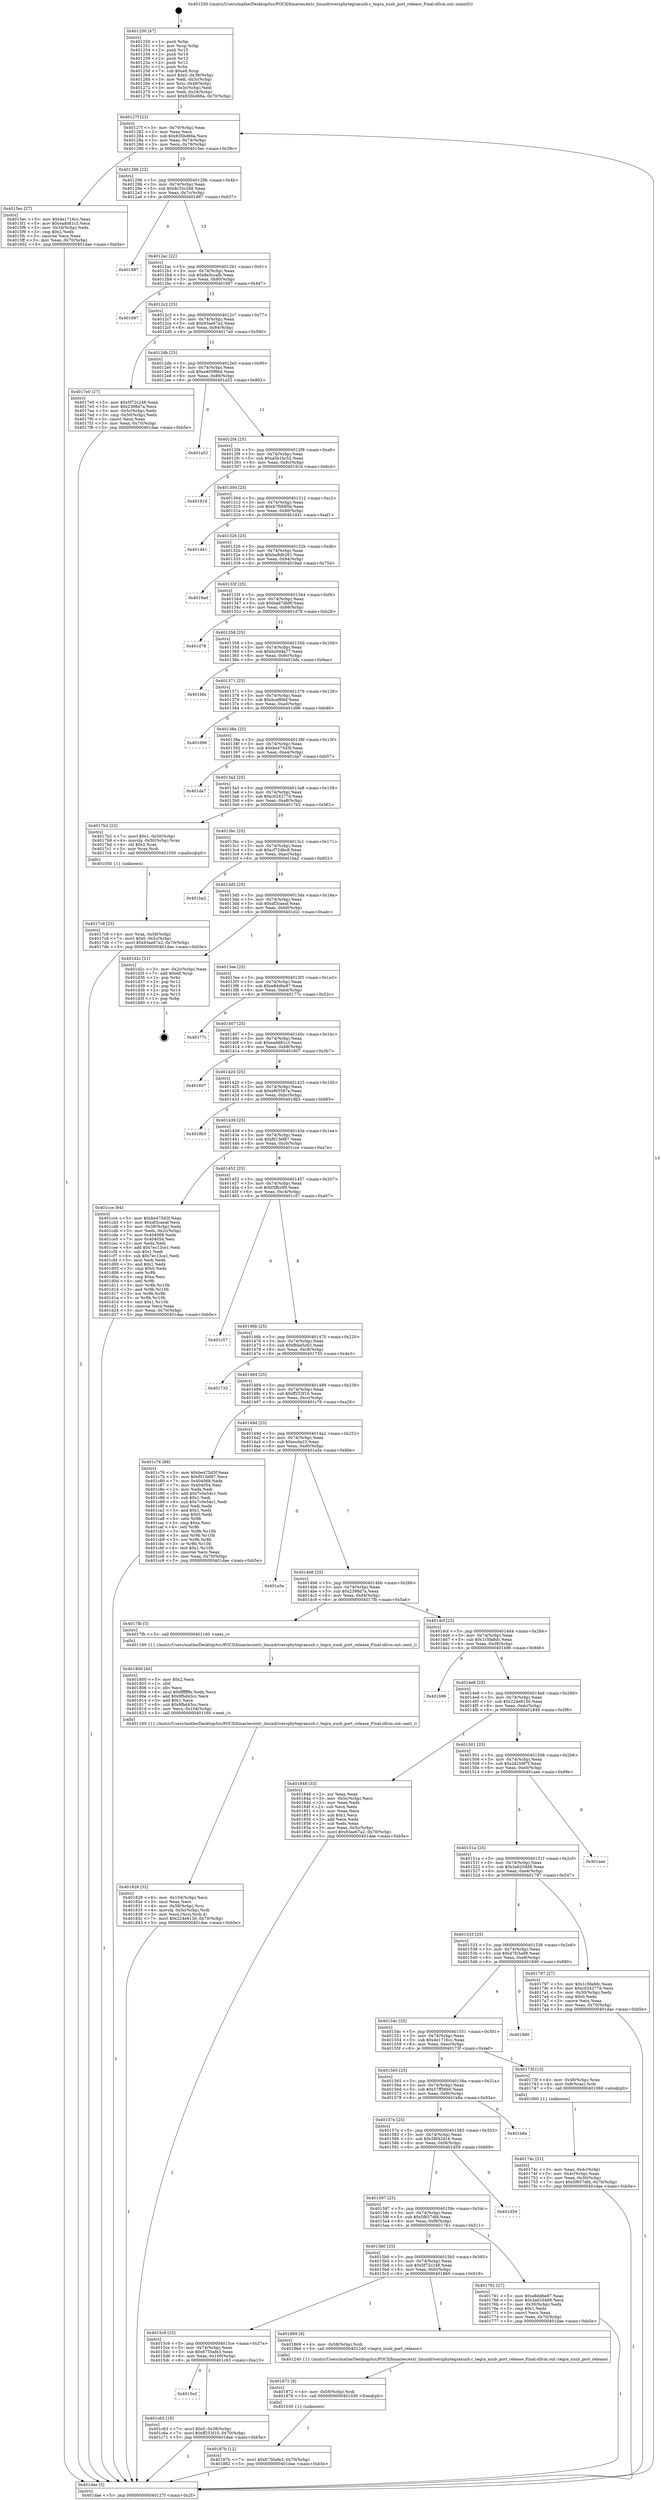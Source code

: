 digraph "0x401250" {
  label = "0x401250 (/mnt/c/Users/mathe/Desktop/tcc/POCII/binaries/extr_linuxdriversphytegraxusb.c_tegra_xusb_port_release_Final-ollvm.out::main(0))"
  labelloc = "t"
  node[shape=record]

  Entry [label="",width=0.3,height=0.3,shape=circle,fillcolor=black,style=filled]
  "0x40127f" [label="{
     0x40127f [23]\l
     | [instrs]\l
     &nbsp;&nbsp;0x40127f \<+3\>: mov -0x70(%rbp),%eax\l
     &nbsp;&nbsp;0x401282 \<+2\>: mov %eax,%ecx\l
     &nbsp;&nbsp;0x401284 \<+6\>: sub $0x835bd66a,%ecx\l
     &nbsp;&nbsp;0x40128a \<+3\>: mov %eax,-0x74(%rbp)\l
     &nbsp;&nbsp;0x40128d \<+3\>: mov %ecx,-0x78(%rbp)\l
     &nbsp;&nbsp;0x401290 \<+6\>: je 00000000004015ec \<main+0x39c\>\l
  }"]
  "0x4015ec" [label="{
     0x4015ec [27]\l
     | [instrs]\l
     &nbsp;&nbsp;0x4015ec \<+5\>: mov $0x4e1716cc,%eax\l
     &nbsp;&nbsp;0x4015f1 \<+5\>: mov $0xeadd81c3,%ecx\l
     &nbsp;&nbsp;0x4015f6 \<+3\>: mov -0x34(%rbp),%edx\l
     &nbsp;&nbsp;0x4015f9 \<+3\>: cmp $0x2,%edx\l
     &nbsp;&nbsp;0x4015fc \<+3\>: cmovne %ecx,%eax\l
     &nbsp;&nbsp;0x4015ff \<+3\>: mov %eax,-0x70(%rbp)\l
     &nbsp;&nbsp;0x401602 \<+5\>: jmp 0000000000401dae \<main+0xb5e\>\l
  }"]
  "0x401296" [label="{
     0x401296 [22]\l
     | [instrs]\l
     &nbsp;&nbsp;0x401296 \<+5\>: jmp 000000000040129b \<main+0x4b\>\l
     &nbsp;&nbsp;0x40129b \<+3\>: mov -0x74(%rbp),%eax\l
     &nbsp;&nbsp;0x40129e \<+5\>: sub $0x8c35c2b8,%eax\l
     &nbsp;&nbsp;0x4012a3 \<+3\>: mov %eax,-0x7c(%rbp)\l
     &nbsp;&nbsp;0x4012a6 \<+6\>: je 0000000000401887 \<main+0x637\>\l
  }"]
  "0x401dae" [label="{
     0x401dae [5]\l
     | [instrs]\l
     &nbsp;&nbsp;0x401dae \<+5\>: jmp 000000000040127f \<main+0x2f\>\l
  }"]
  "0x401250" [label="{
     0x401250 [47]\l
     | [instrs]\l
     &nbsp;&nbsp;0x401250 \<+1\>: push %rbp\l
     &nbsp;&nbsp;0x401251 \<+3\>: mov %rsp,%rbp\l
     &nbsp;&nbsp;0x401254 \<+2\>: push %r15\l
     &nbsp;&nbsp;0x401256 \<+2\>: push %r14\l
     &nbsp;&nbsp;0x401258 \<+2\>: push %r13\l
     &nbsp;&nbsp;0x40125a \<+2\>: push %r12\l
     &nbsp;&nbsp;0x40125c \<+1\>: push %rbx\l
     &nbsp;&nbsp;0x40125d \<+7\>: sub $0xe8,%rsp\l
     &nbsp;&nbsp;0x401264 \<+7\>: movl $0x0,-0x38(%rbp)\l
     &nbsp;&nbsp;0x40126b \<+3\>: mov %edi,-0x3c(%rbp)\l
     &nbsp;&nbsp;0x40126e \<+4\>: mov %rsi,-0x48(%rbp)\l
     &nbsp;&nbsp;0x401272 \<+3\>: mov -0x3c(%rbp),%edi\l
     &nbsp;&nbsp;0x401275 \<+3\>: mov %edi,-0x34(%rbp)\l
     &nbsp;&nbsp;0x401278 \<+7\>: movl $0x835bd66a,-0x70(%rbp)\l
  }"]
  Exit [label="",width=0.3,height=0.3,shape=circle,fillcolor=black,style=filled,peripheries=2]
  "0x401887" [label="{
     0x401887\l
  }", style=dashed]
  "0x4012ac" [label="{
     0x4012ac [22]\l
     | [instrs]\l
     &nbsp;&nbsp;0x4012ac \<+5\>: jmp 00000000004012b1 \<main+0x61\>\l
     &nbsp;&nbsp;0x4012b1 \<+3\>: mov -0x74(%rbp),%eax\l
     &nbsp;&nbsp;0x4012b4 \<+5\>: sub $0x8e3ccafb,%eax\l
     &nbsp;&nbsp;0x4012b9 \<+3\>: mov %eax,-0x80(%rbp)\l
     &nbsp;&nbsp;0x4012bc \<+6\>: je 0000000000401697 \<main+0x447\>\l
  }"]
  "0x4015e2" [label="{
     0x4015e2\l
  }", style=dashed]
  "0x401697" [label="{
     0x401697\l
  }", style=dashed]
  "0x4012c2" [label="{
     0x4012c2 [25]\l
     | [instrs]\l
     &nbsp;&nbsp;0x4012c2 \<+5\>: jmp 00000000004012c7 \<main+0x77\>\l
     &nbsp;&nbsp;0x4012c7 \<+3\>: mov -0x74(%rbp),%eax\l
     &nbsp;&nbsp;0x4012ca \<+5\>: sub $0x93ae67a2,%eax\l
     &nbsp;&nbsp;0x4012cf \<+6\>: mov %eax,-0x84(%rbp)\l
     &nbsp;&nbsp;0x4012d5 \<+6\>: je 00000000004017e0 \<main+0x590\>\l
  }"]
  "0x401c63" [label="{
     0x401c63 [19]\l
     | [instrs]\l
     &nbsp;&nbsp;0x401c63 \<+7\>: movl $0x0,-0x38(%rbp)\l
     &nbsp;&nbsp;0x401c6a \<+7\>: movl $0xff253f10,-0x70(%rbp)\l
     &nbsp;&nbsp;0x401c71 \<+5\>: jmp 0000000000401dae \<main+0xb5e\>\l
  }"]
  "0x4017e0" [label="{
     0x4017e0 [27]\l
     | [instrs]\l
     &nbsp;&nbsp;0x4017e0 \<+5\>: mov $0x5f72c248,%eax\l
     &nbsp;&nbsp;0x4017e5 \<+5\>: mov $0x2398d7a,%ecx\l
     &nbsp;&nbsp;0x4017ea \<+3\>: mov -0x5c(%rbp),%edx\l
     &nbsp;&nbsp;0x4017ed \<+3\>: cmp -0x50(%rbp),%edx\l
     &nbsp;&nbsp;0x4017f0 \<+3\>: cmovl %ecx,%eax\l
     &nbsp;&nbsp;0x4017f3 \<+3\>: mov %eax,-0x70(%rbp)\l
     &nbsp;&nbsp;0x4017f6 \<+5\>: jmp 0000000000401dae \<main+0xb5e\>\l
  }"]
  "0x4012db" [label="{
     0x4012db [25]\l
     | [instrs]\l
     &nbsp;&nbsp;0x4012db \<+5\>: jmp 00000000004012e0 \<main+0x90\>\l
     &nbsp;&nbsp;0x4012e0 \<+3\>: mov -0x74(%rbp),%eax\l
     &nbsp;&nbsp;0x4012e3 \<+5\>: sub $0xa405f8bd,%eax\l
     &nbsp;&nbsp;0x4012e8 \<+6\>: mov %eax,-0x88(%rbp)\l
     &nbsp;&nbsp;0x4012ee \<+6\>: je 0000000000401a52 \<main+0x802\>\l
  }"]
  "0x40187b" [label="{
     0x40187b [12]\l
     | [instrs]\l
     &nbsp;&nbsp;0x40187b \<+7\>: movl $0x6750afe3,-0x70(%rbp)\l
     &nbsp;&nbsp;0x401882 \<+5\>: jmp 0000000000401dae \<main+0xb5e\>\l
  }"]
  "0x401a52" [label="{
     0x401a52\l
  }", style=dashed]
  "0x4012f4" [label="{
     0x4012f4 [25]\l
     | [instrs]\l
     &nbsp;&nbsp;0x4012f4 \<+5\>: jmp 00000000004012f9 \<main+0xa9\>\l
     &nbsp;&nbsp;0x4012f9 \<+3\>: mov -0x74(%rbp),%eax\l
     &nbsp;&nbsp;0x4012fc \<+5\>: sub $0xa5b1bc52,%eax\l
     &nbsp;&nbsp;0x401301 \<+6\>: mov %eax,-0x8c(%rbp)\l
     &nbsp;&nbsp;0x401307 \<+6\>: je 000000000040191d \<main+0x6cd\>\l
  }"]
  "0x401872" [label="{
     0x401872 [9]\l
     | [instrs]\l
     &nbsp;&nbsp;0x401872 \<+4\>: mov -0x58(%rbp),%rdi\l
     &nbsp;&nbsp;0x401876 \<+5\>: call 0000000000401030 \<free@plt\>\l
     | [calls]\l
     &nbsp;&nbsp;0x401030 \{1\} (unknown)\l
  }"]
  "0x40191d" [label="{
     0x40191d\l
  }", style=dashed]
  "0x40130d" [label="{
     0x40130d [25]\l
     | [instrs]\l
     &nbsp;&nbsp;0x40130d \<+5\>: jmp 0000000000401312 \<main+0xc2\>\l
     &nbsp;&nbsp;0x401312 \<+3\>: mov -0x74(%rbp),%eax\l
     &nbsp;&nbsp;0x401315 \<+5\>: sub $0xb7f0b95b,%eax\l
     &nbsp;&nbsp;0x40131a \<+6\>: mov %eax,-0x90(%rbp)\l
     &nbsp;&nbsp;0x401320 \<+6\>: je 0000000000401d41 \<main+0xaf1\>\l
  }"]
  "0x4015c9" [label="{
     0x4015c9 [25]\l
     | [instrs]\l
     &nbsp;&nbsp;0x4015c9 \<+5\>: jmp 00000000004015ce \<main+0x37e\>\l
     &nbsp;&nbsp;0x4015ce \<+3\>: mov -0x74(%rbp),%eax\l
     &nbsp;&nbsp;0x4015d1 \<+5\>: sub $0x6750afe3,%eax\l
     &nbsp;&nbsp;0x4015d6 \<+6\>: mov %eax,-0x100(%rbp)\l
     &nbsp;&nbsp;0x4015dc \<+6\>: je 0000000000401c63 \<main+0xa13\>\l
  }"]
  "0x401d41" [label="{
     0x401d41\l
  }", style=dashed]
  "0x401326" [label="{
     0x401326 [25]\l
     | [instrs]\l
     &nbsp;&nbsp;0x401326 \<+5\>: jmp 000000000040132b \<main+0xdb\>\l
     &nbsp;&nbsp;0x40132b \<+3\>: mov -0x74(%rbp),%eax\l
     &nbsp;&nbsp;0x40132e \<+5\>: sub $0xba9db261,%eax\l
     &nbsp;&nbsp;0x401333 \<+6\>: mov %eax,-0x94(%rbp)\l
     &nbsp;&nbsp;0x401339 \<+6\>: je 00000000004019ad \<main+0x75d\>\l
  }"]
  "0x401869" [label="{
     0x401869 [9]\l
     | [instrs]\l
     &nbsp;&nbsp;0x401869 \<+4\>: mov -0x58(%rbp),%rdi\l
     &nbsp;&nbsp;0x40186d \<+5\>: call 0000000000401240 \<tegra_xusb_port_release\>\l
     | [calls]\l
     &nbsp;&nbsp;0x401240 \{1\} (/mnt/c/Users/mathe/Desktop/tcc/POCII/binaries/extr_linuxdriversphytegraxusb.c_tegra_xusb_port_release_Final-ollvm.out::tegra_xusb_port_release)\l
  }"]
  "0x4019ad" [label="{
     0x4019ad\l
  }", style=dashed]
  "0x40133f" [label="{
     0x40133f [25]\l
     | [instrs]\l
     &nbsp;&nbsp;0x40133f \<+5\>: jmp 0000000000401344 \<main+0xf4\>\l
     &nbsp;&nbsp;0x401344 \<+3\>: mov -0x74(%rbp),%eax\l
     &nbsp;&nbsp;0x401347 \<+5\>: sub $0xbad7db9f,%eax\l
     &nbsp;&nbsp;0x40134c \<+6\>: mov %eax,-0x98(%rbp)\l
     &nbsp;&nbsp;0x401352 \<+6\>: je 0000000000401d78 \<main+0xb28\>\l
  }"]
  "0x401828" [label="{
     0x401828 [32]\l
     | [instrs]\l
     &nbsp;&nbsp;0x401828 \<+6\>: mov -0x104(%rbp),%ecx\l
     &nbsp;&nbsp;0x40182e \<+3\>: imul %eax,%ecx\l
     &nbsp;&nbsp;0x401831 \<+4\>: mov -0x58(%rbp),%rsi\l
     &nbsp;&nbsp;0x401835 \<+4\>: movslq -0x5c(%rbp),%rdi\l
     &nbsp;&nbsp;0x401839 \<+3\>: mov %ecx,(%rsi,%rdi,4)\l
     &nbsp;&nbsp;0x40183c \<+7\>: movl $0x224e8130,-0x70(%rbp)\l
     &nbsp;&nbsp;0x401843 \<+5\>: jmp 0000000000401dae \<main+0xb5e\>\l
  }"]
  "0x401d78" [label="{
     0x401d78\l
  }", style=dashed]
  "0x401358" [label="{
     0x401358 [25]\l
     | [instrs]\l
     &nbsp;&nbsp;0x401358 \<+5\>: jmp 000000000040135d \<main+0x10d\>\l
     &nbsp;&nbsp;0x40135d \<+3\>: mov -0x74(%rbp),%eax\l
     &nbsp;&nbsp;0x401360 \<+5\>: sub $0xbc0d4a77,%eax\l
     &nbsp;&nbsp;0x401365 \<+6\>: mov %eax,-0x9c(%rbp)\l
     &nbsp;&nbsp;0x40136b \<+6\>: je 0000000000401bfa \<main+0x9aa\>\l
  }"]
  "0x401800" [label="{
     0x401800 [40]\l
     | [instrs]\l
     &nbsp;&nbsp;0x401800 \<+5\>: mov $0x2,%ecx\l
     &nbsp;&nbsp;0x401805 \<+1\>: cltd\l
     &nbsp;&nbsp;0x401806 \<+2\>: idiv %ecx\l
     &nbsp;&nbsp;0x401808 \<+6\>: imul $0xfffffffe,%edx,%ecx\l
     &nbsp;&nbsp;0x40180e \<+6\>: add $0x9fbd43cc,%ecx\l
     &nbsp;&nbsp;0x401814 \<+3\>: add $0x1,%ecx\l
     &nbsp;&nbsp;0x401817 \<+6\>: sub $0x9fbd43cc,%ecx\l
     &nbsp;&nbsp;0x40181d \<+6\>: mov %ecx,-0x104(%rbp)\l
     &nbsp;&nbsp;0x401823 \<+5\>: call 0000000000401160 \<next_i\>\l
     | [calls]\l
     &nbsp;&nbsp;0x401160 \{1\} (/mnt/c/Users/mathe/Desktop/tcc/POCII/binaries/extr_linuxdriversphytegraxusb.c_tegra_xusb_port_release_Final-ollvm.out::next_i)\l
  }"]
  "0x401bfa" [label="{
     0x401bfa\l
  }", style=dashed]
  "0x401371" [label="{
     0x401371 [25]\l
     | [instrs]\l
     &nbsp;&nbsp;0x401371 \<+5\>: jmp 0000000000401376 \<main+0x126\>\l
     &nbsp;&nbsp;0x401376 \<+3\>: mov -0x74(%rbp),%eax\l
     &nbsp;&nbsp;0x401379 \<+5\>: sub $0xbcef6fef,%eax\l
     &nbsp;&nbsp;0x40137e \<+6\>: mov %eax,-0xa0(%rbp)\l
     &nbsp;&nbsp;0x401384 \<+6\>: je 0000000000401d96 \<main+0xb46\>\l
  }"]
  "0x4017c9" [label="{
     0x4017c9 [23]\l
     | [instrs]\l
     &nbsp;&nbsp;0x4017c9 \<+4\>: mov %rax,-0x58(%rbp)\l
     &nbsp;&nbsp;0x4017cd \<+7\>: movl $0x0,-0x5c(%rbp)\l
     &nbsp;&nbsp;0x4017d4 \<+7\>: movl $0x93ae67a2,-0x70(%rbp)\l
     &nbsp;&nbsp;0x4017db \<+5\>: jmp 0000000000401dae \<main+0xb5e\>\l
  }"]
  "0x401d96" [label="{
     0x401d96\l
  }", style=dashed]
  "0x40138a" [label="{
     0x40138a [25]\l
     | [instrs]\l
     &nbsp;&nbsp;0x40138a \<+5\>: jmp 000000000040138f \<main+0x13f\>\l
     &nbsp;&nbsp;0x40138f \<+3\>: mov -0x74(%rbp),%eax\l
     &nbsp;&nbsp;0x401392 \<+5\>: sub $0xbe475d3f,%eax\l
     &nbsp;&nbsp;0x401397 \<+6\>: mov %eax,-0xa4(%rbp)\l
     &nbsp;&nbsp;0x40139d \<+6\>: je 0000000000401da7 \<main+0xb57\>\l
  }"]
  "0x4015b0" [label="{
     0x4015b0 [25]\l
     | [instrs]\l
     &nbsp;&nbsp;0x4015b0 \<+5\>: jmp 00000000004015b5 \<main+0x365\>\l
     &nbsp;&nbsp;0x4015b5 \<+3\>: mov -0x74(%rbp),%eax\l
     &nbsp;&nbsp;0x4015b8 \<+5\>: sub $0x5f72c248,%eax\l
     &nbsp;&nbsp;0x4015bd \<+6\>: mov %eax,-0xfc(%rbp)\l
     &nbsp;&nbsp;0x4015c3 \<+6\>: je 0000000000401869 \<main+0x619\>\l
  }"]
  "0x401da7" [label="{
     0x401da7\l
  }", style=dashed]
  "0x4013a3" [label="{
     0x4013a3 [25]\l
     | [instrs]\l
     &nbsp;&nbsp;0x4013a3 \<+5\>: jmp 00000000004013a8 \<main+0x158\>\l
     &nbsp;&nbsp;0x4013a8 \<+3\>: mov -0x74(%rbp),%eax\l
     &nbsp;&nbsp;0x4013ab \<+5\>: sub $0xc024277d,%eax\l
     &nbsp;&nbsp;0x4013b0 \<+6\>: mov %eax,-0xa8(%rbp)\l
     &nbsp;&nbsp;0x4013b6 \<+6\>: je 00000000004017b2 \<main+0x562\>\l
  }"]
  "0x401761" [label="{
     0x401761 [27]\l
     | [instrs]\l
     &nbsp;&nbsp;0x401761 \<+5\>: mov $0xe8dd6e87,%eax\l
     &nbsp;&nbsp;0x401766 \<+5\>: mov $0x3a620489,%ecx\l
     &nbsp;&nbsp;0x40176b \<+3\>: mov -0x30(%rbp),%edx\l
     &nbsp;&nbsp;0x40176e \<+3\>: cmp $0x1,%edx\l
     &nbsp;&nbsp;0x401771 \<+3\>: cmovl %ecx,%eax\l
     &nbsp;&nbsp;0x401774 \<+3\>: mov %eax,-0x70(%rbp)\l
     &nbsp;&nbsp;0x401777 \<+5\>: jmp 0000000000401dae \<main+0xb5e\>\l
  }"]
  "0x4017b2" [label="{
     0x4017b2 [23]\l
     | [instrs]\l
     &nbsp;&nbsp;0x4017b2 \<+7\>: movl $0x1,-0x50(%rbp)\l
     &nbsp;&nbsp;0x4017b9 \<+4\>: movslq -0x50(%rbp),%rax\l
     &nbsp;&nbsp;0x4017bd \<+4\>: shl $0x2,%rax\l
     &nbsp;&nbsp;0x4017c1 \<+3\>: mov %rax,%rdi\l
     &nbsp;&nbsp;0x4017c4 \<+5\>: call 0000000000401050 \<malloc@plt\>\l
     | [calls]\l
     &nbsp;&nbsp;0x401050 \{1\} (unknown)\l
  }"]
  "0x4013bc" [label="{
     0x4013bc [25]\l
     | [instrs]\l
     &nbsp;&nbsp;0x4013bc \<+5\>: jmp 00000000004013c1 \<main+0x171\>\l
     &nbsp;&nbsp;0x4013c1 \<+3\>: mov -0x74(%rbp),%eax\l
     &nbsp;&nbsp;0x4013c4 \<+5\>: sub $0xcf72dbc8,%eax\l
     &nbsp;&nbsp;0x4013c9 \<+6\>: mov %eax,-0xac(%rbp)\l
     &nbsp;&nbsp;0x4013cf \<+6\>: je 0000000000401ba2 \<main+0x952\>\l
  }"]
  "0x401597" [label="{
     0x401597 [25]\l
     | [instrs]\l
     &nbsp;&nbsp;0x401597 \<+5\>: jmp 000000000040159c \<main+0x34c\>\l
     &nbsp;&nbsp;0x40159c \<+3\>: mov -0x74(%rbp),%eax\l
     &nbsp;&nbsp;0x40159f \<+5\>: sub $0x5f657dfd,%eax\l
     &nbsp;&nbsp;0x4015a4 \<+6\>: mov %eax,-0xf8(%rbp)\l
     &nbsp;&nbsp;0x4015aa \<+6\>: je 0000000000401761 \<main+0x511\>\l
  }"]
  "0x401ba2" [label="{
     0x401ba2\l
  }", style=dashed]
  "0x4013d5" [label="{
     0x4013d5 [25]\l
     | [instrs]\l
     &nbsp;&nbsp;0x4013d5 \<+5\>: jmp 00000000004013da \<main+0x18a\>\l
     &nbsp;&nbsp;0x4013da \<+3\>: mov -0x74(%rbp),%eax\l
     &nbsp;&nbsp;0x4013dd \<+5\>: sub $0xdf3caeaf,%eax\l
     &nbsp;&nbsp;0x4013e2 \<+6\>: mov %eax,-0xb0(%rbp)\l
     &nbsp;&nbsp;0x4013e8 \<+6\>: je 0000000000401d2c \<main+0xadc\>\l
  }"]
  "0x401d59" [label="{
     0x401d59\l
  }", style=dashed]
  "0x401d2c" [label="{
     0x401d2c [21]\l
     | [instrs]\l
     &nbsp;&nbsp;0x401d2c \<+3\>: mov -0x2c(%rbp),%eax\l
     &nbsp;&nbsp;0x401d2f \<+7\>: add $0xe8,%rsp\l
     &nbsp;&nbsp;0x401d36 \<+1\>: pop %rbx\l
     &nbsp;&nbsp;0x401d37 \<+2\>: pop %r12\l
     &nbsp;&nbsp;0x401d39 \<+2\>: pop %r13\l
     &nbsp;&nbsp;0x401d3b \<+2\>: pop %r14\l
     &nbsp;&nbsp;0x401d3d \<+2\>: pop %r15\l
     &nbsp;&nbsp;0x401d3f \<+1\>: pop %rbp\l
     &nbsp;&nbsp;0x401d40 \<+1\>: ret\l
  }"]
  "0x4013ee" [label="{
     0x4013ee [25]\l
     | [instrs]\l
     &nbsp;&nbsp;0x4013ee \<+5\>: jmp 00000000004013f3 \<main+0x1a3\>\l
     &nbsp;&nbsp;0x4013f3 \<+3\>: mov -0x74(%rbp),%eax\l
     &nbsp;&nbsp;0x4013f6 \<+5\>: sub $0xe8dd6e87,%eax\l
     &nbsp;&nbsp;0x4013fb \<+6\>: mov %eax,-0xb4(%rbp)\l
     &nbsp;&nbsp;0x401401 \<+6\>: je 000000000040177c \<main+0x52c\>\l
  }"]
  "0x40157e" [label="{
     0x40157e [25]\l
     | [instrs]\l
     &nbsp;&nbsp;0x40157e \<+5\>: jmp 0000000000401583 \<main+0x333\>\l
     &nbsp;&nbsp;0x401583 \<+3\>: mov -0x74(%rbp),%eax\l
     &nbsp;&nbsp;0x401586 \<+5\>: sub $0x58f42d16,%eax\l
     &nbsp;&nbsp;0x40158b \<+6\>: mov %eax,-0xf4(%rbp)\l
     &nbsp;&nbsp;0x401591 \<+6\>: je 0000000000401d59 \<main+0xb09\>\l
  }"]
  "0x40177c" [label="{
     0x40177c\l
  }", style=dashed]
  "0x401407" [label="{
     0x401407 [25]\l
     | [instrs]\l
     &nbsp;&nbsp;0x401407 \<+5\>: jmp 000000000040140c \<main+0x1bc\>\l
     &nbsp;&nbsp;0x40140c \<+3\>: mov -0x74(%rbp),%eax\l
     &nbsp;&nbsp;0x40140f \<+5\>: sub $0xeadd81c3,%eax\l
     &nbsp;&nbsp;0x401414 \<+6\>: mov %eax,-0xb8(%rbp)\l
     &nbsp;&nbsp;0x40141a \<+6\>: je 0000000000401607 \<main+0x3b7\>\l
  }"]
  "0x401b8a" [label="{
     0x401b8a\l
  }", style=dashed]
  "0x401607" [label="{
     0x401607\l
  }", style=dashed]
  "0x401420" [label="{
     0x401420 [25]\l
     | [instrs]\l
     &nbsp;&nbsp;0x401420 \<+5\>: jmp 0000000000401425 \<main+0x1d5\>\l
     &nbsp;&nbsp;0x401425 \<+3\>: mov -0x74(%rbp),%eax\l
     &nbsp;&nbsp;0x401428 \<+5\>: sub $0xef63587a,%eax\l
     &nbsp;&nbsp;0x40142d \<+6\>: mov %eax,-0xbc(%rbp)\l
     &nbsp;&nbsp;0x401433 \<+6\>: je 00000000004018b5 \<main+0x665\>\l
  }"]
  "0x40174c" [label="{
     0x40174c [21]\l
     | [instrs]\l
     &nbsp;&nbsp;0x40174c \<+3\>: mov %eax,-0x4c(%rbp)\l
     &nbsp;&nbsp;0x40174f \<+3\>: mov -0x4c(%rbp),%eax\l
     &nbsp;&nbsp;0x401752 \<+3\>: mov %eax,-0x30(%rbp)\l
     &nbsp;&nbsp;0x401755 \<+7\>: movl $0x5f657dfd,-0x70(%rbp)\l
     &nbsp;&nbsp;0x40175c \<+5\>: jmp 0000000000401dae \<main+0xb5e\>\l
  }"]
  "0x4018b5" [label="{
     0x4018b5\l
  }", style=dashed]
  "0x401439" [label="{
     0x401439 [25]\l
     | [instrs]\l
     &nbsp;&nbsp;0x401439 \<+5\>: jmp 000000000040143e \<main+0x1ee\>\l
     &nbsp;&nbsp;0x40143e \<+3\>: mov -0x74(%rbp),%eax\l
     &nbsp;&nbsp;0x401441 \<+5\>: sub $0xf013ef87,%eax\l
     &nbsp;&nbsp;0x401446 \<+6\>: mov %eax,-0xc0(%rbp)\l
     &nbsp;&nbsp;0x40144c \<+6\>: je 0000000000401cce \<main+0xa7e\>\l
  }"]
  "0x401565" [label="{
     0x401565 [25]\l
     | [instrs]\l
     &nbsp;&nbsp;0x401565 \<+5\>: jmp 000000000040156a \<main+0x31a\>\l
     &nbsp;&nbsp;0x40156a \<+3\>: mov -0x74(%rbp),%eax\l
     &nbsp;&nbsp;0x40156d \<+5\>: sub $0x57ff56b0,%eax\l
     &nbsp;&nbsp;0x401572 \<+6\>: mov %eax,-0xf0(%rbp)\l
     &nbsp;&nbsp;0x401578 \<+6\>: je 0000000000401b8a \<main+0x93a\>\l
  }"]
  "0x401cce" [label="{
     0x401cce [94]\l
     | [instrs]\l
     &nbsp;&nbsp;0x401cce \<+5\>: mov $0xbe475d3f,%eax\l
     &nbsp;&nbsp;0x401cd3 \<+5\>: mov $0xdf3caeaf,%ecx\l
     &nbsp;&nbsp;0x401cd8 \<+3\>: mov -0x38(%rbp),%edx\l
     &nbsp;&nbsp;0x401cdb \<+3\>: mov %edx,-0x2c(%rbp)\l
     &nbsp;&nbsp;0x401cde \<+7\>: mov 0x404068,%edx\l
     &nbsp;&nbsp;0x401ce5 \<+7\>: mov 0x404054,%esi\l
     &nbsp;&nbsp;0x401cec \<+2\>: mov %edx,%edi\l
     &nbsp;&nbsp;0x401cee \<+6\>: add $0x7ec13ce1,%edi\l
     &nbsp;&nbsp;0x401cf4 \<+3\>: sub $0x1,%edi\l
     &nbsp;&nbsp;0x401cf7 \<+6\>: sub $0x7ec13ce1,%edi\l
     &nbsp;&nbsp;0x401cfd \<+3\>: imul %edi,%edx\l
     &nbsp;&nbsp;0x401d00 \<+3\>: and $0x1,%edx\l
     &nbsp;&nbsp;0x401d03 \<+3\>: cmp $0x0,%edx\l
     &nbsp;&nbsp;0x401d06 \<+4\>: sete %r8b\l
     &nbsp;&nbsp;0x401d0a \<+3\>: cmp $0xa,%esi\l
     &nbsp;&nbsp;0x401d0d \<+4\>: setl %r9b\l
     &nbsp;&nbsp;0x401d11 \<+3\>: mov %r8b,%r10b\l
     &nbsp;&nbsp;0x401d14 \<+3\>: and %r9b,%r10b\l
     &nbsp;&nbsp;0x401d17 \<+3\>: xor %r9b,%r8b\l
     &nbsp;&nbsp;0x401d1a \<+3\>: or %r8b,%r10b\l
     &nbsp;&nbsp;0x401d1d \<+4\>: test $0x1,%r10b\l
     &nbsp;&nbsp;0x401d21 \<+3\>: cmovne %ecx,%eax\l
     &nbsp;&nbsp;0x401d24 \<+3\>: mov %eax,-0x70(%rbp)\l
     &nbsp;&nbsp;0x401d27 \<+5\>: jmp 0000000000401dae \<main+0xb5e\>\l
  }"]
  "0x401452" [label="{
     0x401452 [25]\l
     | [instrs]\l
     &nbsp;&nbsp;0x401452 \<+5\>: jmp 0000000000401457 \<main+0x207\>\l
     &nbsp;&nbsp;0x401457 \<+3\>: mov -0x74(%rbp),%eax\l
     &nbsp;&nbsp;0x40145a \<+5\>: sub $0xf3ffcc89,%eax\l
     &nbsp;&nbsp;0x40145f \<+6\>: mov %eax,-0xc4(%rbp)\l
     &nbsp;&nbsp;0x401465 \<+6\>: je 0000000000401c57 \<main+0xa07\>\l
  }"]
  "0x40173f" [label="{
     0x40173f [13]\l
     | [instrs]\l
     &nbsp;&nbsp;0x40173f \<+4\>: mov -0x48(%rbp),%rax\l
     &nbsp;&nbsp;0x401743 \<+4\>: mov 0x8(%rax),%rdi\l
     &nbsp;&nbsp;0x401747 \<+5\>: call 0000000000401060 \<atoi@plt\>\l
     | [calls]\l
     &nbsp;&nbsp;0x401060 \{1\} (unknown)\l
  }"]
  "0x401c57" [label="{
     0x401c57\l
  }", style=dashed]
  "0x40146b" [label="{
     0x40146b [25]\l
     | [instrs]\l
     &nbsp;&nbsp;0x40146b \<+5\>: jmp 0000000000401470 \<main+0x220\>\l
     &nbsp;&nbsp;0x401470 \<+3\>: mov -0x74(%rbp),%eax\l
     &nbsp;&nbsp;0x401473 \<+5\>: sub $0xfbbd5c63,%eax\l
     &nbsp;&nbsp;0x401478 \<+6\>: mov %eax,-0xc8(%rbp)\l
     &nbsp;&nbsp;0x40147e \<+6\>: je 0000000000401733 \<main+0x4e3\>\l
  }"]
  "0x40154c" [label="{
     0x40154c [25]\l
     | [instrs]\l
     &nbsp;&nbsp;0x40154c \<+5\>: jmp 0000000000401551 \<main+0x301\>\l
     &nbsp;&nbsp;0x401551 \<+3\>: mov -0x74(%rbp),%eax\l
     &nbsp;&nbsp;0x401554 \<+5\>: sub $0x4e1716cc,%eax\l
     &nbsp;&nbsp;0x401559 \<+6\>: mov %eax,-0xec(%rbp)\l
     &nbsp;&nbsp;0x40155f \<+6\>: je 000000000040173f \<main+0x4ef\>\l
  }"]
  "0x401733" [label="{
     0x401733\l
  }", style=dashed]
  "0x401484" [label="{
     0x401484 [25]\l
     | [instrs]\l
     &nbsp;&nbsp;0x401484 \<+5\>: jmp 0000000000401489 \<main+0x239\>\l
     &nbsp;&nbsp;0x401489 \<+3\>: mov -0x74(%rbp),%eax\l
     &nbsp;&nbsp;0x40148c \<+5\>: sub $0xff253f10,%eax\l
     &nbsp;&nbsp;0x401491 \<+6\>: mov %eax,-0xcc(%rbp)\l
     &nbsp;&nbsp;0x401497 \<+6\>: je 0000000000401c76 \<main+0xa26\>\l
  }"]
  "0x4018d0" [label="{
     0x4018d0\l
  }", style=dashed]
  "0x401c76" [label="{
     0x401c76 [88]\l
     | [instrs]\l
     &nbsp;&nbsp;0x401c76 \<+5\>: mov $0xbe475d3f,%eax\l
     &nbsp;&nbsp;0x401c7b \<+5\>: mov $0xf013ef87,%ecx\l
     &nbsp;&nbsp;0x401c80 \<+7\>: mov 0x404068,%edx\l
     &nbsp;&nbsp;0x401c87 \<+7\>: mov 0x404054,%esi\l
     &nbsp;&nbsp;0x401c8e \<+2\>: mov %edx,%edi\l
     &nbsp;&nbsp;0x401c90 \<+6\>: add $0x7c0e54c1,%edi\l
     &nbsp;&nbsp;0x401c96 \<+3\>: sub $0x1,%edi\l
     &nbsp;&nbsp;0x401c99 \<+6\>: sub $0x7c0e54c1,%edi\l
     &nbsp;&nbsp;0x401c9f \<+3\>: imul %edi,%edx\l
     &nbsp;&nbsp;0x401ca2 \<+3\>: and $0x1,%edx\l
     &nbsp;&nbsp;0x401ca5 \<+3\>: cmp $0x0,%edx\l
     &nbsp;&nbsp;0x401ca8 \<+4\>: sete %r8b\l
     &nbsp;&nbsp;0x401cac \<+3\>: cmp $0xa,%esi\l
     &nbsp;&nbsp;0x401caf \<+4\>: setl %r9b\l
     &nbsp;&nbsp;0x401cb3 \<+3\>: mov %r8b,%r10b\l
     &nbsp;&nbsp;0x401cb6 \<+3\>: and %r9b,%r10b\l
     &nbsp;&nbsp;0x401cb9 \<+3\>: xor %r9b,%r8b\l
     &nbsp;&nbsp;0x401cbc \<+3\>: or %r8b,%r10b\l
     &nbsp;&nbsp;0x401cbf \<+4\>: test $0x1,%r10b\l
     &nbsp;&nbsp;0x401cc3 \<+3\>: cmovne %ecx,%eax\l
     &nbsp;&nbsp;0x401cc6 \<+3\>: mov %eax,-0x70(%rbp)\l
     &nbsp;&nbsp;0x401cc9 \<+5\>: jmp 0000000000401dae \<main+0xb5e\>\l
  }"]
  "0x40149d" [label="{
     0x40149d [25]\l
     | [instrs]\l
     &nbsp;&nbsp;0x40149d \<+5\>: jmp 00000000004014a2 \<main+0x252\>\l
     &nbsp;&nbsp;0x4014a2 \<+3\>: mov -0x74(%rbp),%eax\l
     &nbsp;&nbsp;0x4014a5 \<+5\>: sub $0xecda23,%eax\l
     &nbsp;&nbsp;0x4014aa \<+6\>: mov %eax,-0xd0(%rbp)\l
     &nbsp;&nbsp;0x4014b0 \<+6\>: je 0000000000401a5e \<main+0x80e\>\l
  }"]
  "0x401533" [label="{
     0x401533 [25]\l
     | [instrs]\l
     &nbsp;&nbsp;0x401533 \<+5\>: jmp 0000000000401538 \<main+0x2e8\>\l
     &nbsp;&nbsp;0x401538 \<+3\>: mov -0x74(%rbp),%eax\l
     &nbsp;&nbsp;0x40153b \<+5\>: sub $0x47fc5a98,%eax\l
     &nbsp;&nbsp;0x401540 \<+6\>: mov %eax,-0xe8(%rbp)\l
     &nbsp;&nbsp;0x401546 \<+6\>: je 00000000004018d0 \<main+0x680\>\l
  }"]
  "0x401a5e" [label="{
     0x401a5e\l
  }", style=dashed]
  "0x4014b6" [label="{
     0x4014b6 [25]\l
     | [instrs]\l
     &nbsp;&nbsp;0x4014b6 \<+5\>: jmp 00000000004014bb \<main+0x26b\>\l
     &nbsp;&nbsp;0x4014bb \<+3\>: mov -0x74(%rbp),%eax\l
     &nbsp;&nbsp;0x4014be \<+5\>: sub $0x2398d7a,%eax\l
     &nbsp;&nbsp;0x4014c3 \<+6\>: mov %eax,-0xd4(%rbp)\l
     &nbsp;&nbsp;0x4014c9 \<+6\>: je 00000000004017fb \<main+0x5ab\>\l
  }"]
  "0x401797" [label="{
     0x401797 [27]\l
     | [instrs]\l
     &nbsp;&nbsp;0x401797 \<+5\>: mov $0x1c5fa8dc,%eax\l
     &nbsp;&nbsp;0x40179c \<+5\>: mov $0xc024277d,%ecx\l
     &nbsp;&nbsp;0x4017a1 \<+3\>: mov -0x30(%rbp),%edx\l
     &nbsp;&nbsp;0x4017a4 \<+3\>: cmp $0x0,%edx\l
     &nbsp;&nbsp;0x4017a7 \<+3\>: cmove %ecx,%eax\l
     &nbsp;&nbsp;0x4017aa \<+3\>: mov %eax,-0x70(%rbp)\l
     &nbsp;&nbsp;0x4017ad \<+5\>: jmp 0000000000401dae \<main+0xb5e\>\l
  }"]
  "0x4017fb" [label="{
     0x4017fb [5]\l
     | [instrs]\l
     &nbsp;&nbsp;0x4017fb \<+5\>: call 0000000000401160 \<next_i\>\l
     | [calls]\l
     &nbsp;&nbsp;0x401160 \{1\} (/mnt/c/Users/mathe/Desktop/tcc/POCII/binaries/extr_linuxdriversphytegraxusb.c_tegra_xusb_port_release_Final-ollvm.out::next_i)\l
  }"]
  "0x4014cf" [label="{
     0x4014cf [25]\l
     | [instrs]\l
     &nbsp;&nbsp;0x4014cf \<+5\>: jmp 00000000004014d4 \<main+0x284\>\l
     &nbsp;&nbsp;0x4014d4 \<+3\>: mov -0x74(%rbp),%eax\l
     &nbsp;&nbsp;0x4014d7 \<+5\>: sub $0x1c5fa8dc,%eax\l
     &nbsp;&nbsp;0x4014dc \<+6\>: mov %eax,-0xd8(%rbp)\l
     &nbsp;&nbsp;0x4014e2 \<+6\>: je 0000000000401b96 \<main+0x946\>\l
  }"]
  "0x40151a" [label="{
     0x40151a [25]\l
     | [instrs]\l
     &nbsp;&nbsp;0x40151a \<+5\>: jmp 000000000040151f \<main+0x2cf\>\l
     &nbsp;&nbsp;0x40151f \<+3\>: mov -0x74(%rbp),%eax\l
     &nbsp;&nbsp;0x401522 \<+5\>: sub $0x3a620489,%eax\l
     &nbsp;&nbsp;0x401527 \<+6\>: mov %eax,-0xe4(%rbp)\l
     &nbsp;&nbsp;0x40152d \<+6\>: je 0000000000401797 \<main+0x547\>\l
  }"]
  "0x401b96" [label="{
     0x401b96\l
  }", style=dashed]
  "0x4014e8" [label="{
     0x4014e8 [25]\l
     | [instrs]\l
     &nbsp;&nbsp;0x4014e8 \<+5\>: jmp 00000000004014ed \<main+0x29d\>\l
     &nbsp;&nbsp;0x4014ed \<+3\>: mov -0x74(%rbp),%eax\l
     &nbsp;&nbsp;0x4014f0 \<+5\>: sub $0x224e8130,%eax\l
     &nbsp;&nbsp;0x4014f5 \<+6\>: mov %eax,-0xdc(%rbp)\l
     &nbsp;&nbsp;0x4014fb \<+6\>: je 0000000000401848 \<main+0x5f8\>\l
  }"]
  "0x401aee" [label="{
     0x401aee\l
  }", style=dashed]
  "0x401848" [label="{
     0x401848 [33]\l
     | [instrs]\l
     &nbsp;&nbsp;0x401848 \<+2\>: xor %eax,%eax\l
     &nbsp;&nbsp;0x40184a \<+3\>: mov -0x5c(%rbp),%ecx\l
     &nbsp;&nbsp;0x40184d \<+2\>: mov %eax,%edx\l
     &nbsp;&nbsp;0x40184f \<+2\>: sub %ecx,%edx\l
     &nbsp;&nbsp;0x401851 \<+2\>: mov %eax,%ecx\l
     &nbsp;&nbsp;0x401853 \<+3\>: sub $0x1,%ecx\l
     &nbsp;&nbsp;0x401856 \<+2\>: add %ecx,%edx\l
     &nbsp;&nbsp;0x401858 \<+2\>: sub %edx,%eax\l
     &nbsp;&nbsp;0x40185a \<+3\>: mov %eax,-0x5c(%rbp)\l
     &nbsp;&nbsp;0x40185d \<+7\>: movl $0x93ae67a2,-0x70(%rbp)\l
     &nbsp;&nbsp;0x401864 \<+5\>: jmp 0000000000401dae \<main+0xb5e\>\l
  }"]
  "0x401501" [label="{
     0x401501 [25]\l
     | [instrs]\l
     &nbsp;&nbsp;0x401501 \<+5\>: jmp 0000000000401506 \<main+0x2b6\>\l
     &nbsp;&nbsp;0x401506 \<+3\>: mov -0x74(%rbp),%eax\l
     &nbsp;&nbsp;0x401509 \<+5\>: sub $0x2d1b9f7f,%eax\l
     &nbsp;&nbsp;0x40150e \<+6\>: mov %eax,-0xe0(%rbp)\l
     &nbsp;&nbsp;0x401514 \<+6\>: je 0000000000401aee \<main+0x89e\>\l
  }"]
  Entry -> "0x401250" [label=" 1"]
  "0x40127f" -> "0x4015ec" [label=" 1"]
  "0x40127f" -> "0x401296" [label=" 13"]
  "0x4015ec" -> "0x401dae" [label=" 1"]
  "0x401250" -> "0x40127f" [label=" 1"]
  "0x401dae" -> "0x40127f" [label=" 13"]
  "0x401d2c" -> Exit [label=" 1"]
  "0x401296" -> "0x401887" [label=" 0"]
  "0x401296" -> "0x4012ac" [label=" 13"]
  "0x401cce" -> "0x401dae" [label=" 1"]
  "0x4012ac" -> "0x401697" [label=" 0"]
  "0x4012ac" -> "0x4012c2" [label=" 13"]
  "0x401c76" -> "0x401dae" [label=" 1"]
  "0x4012c2" -> "0x4017e0" [label=" 2"]
  "0x4012c2" -> "0x4012db" [label=" 11"]
  "0x401c63" -> "0x401dae" [label=" 1"]
  "0x4012db" -> "0x401a52" [label=" 0"]
  "0x4012db" -> "0x4012f4" [label=" 11"]
  "0x4015c9" -> "0x401c63" [label=" 1"]
  "0x4012f4" -> "0x40191d" [label=" 0"]
  "0x4012f4" -> "0x40130d" [label=" 11"]
  "0x4015c9" -> "0x4015e2" [label=" 0"]
  "0x40130d" -> "0x401d41" [label=" 0"]
  "0x40130d" -> "0x401326" [label=" 11"]
  "0x40187b" -> "0x401dae" [label=" 1"]
  "0x401326" -> "0x4019ad" [label=" 0"]
  "0x401326" -> "0x40133f" [label=" 11"]
  "0x401872" -> "0x40187b" [label=" 1"]
  "0x40133f" -> "0x401d78" [label=" 0"]
  "0x40133f" -> "0x401358" [label=" 11"]
  "0x4015b0" -> "0x4015c9" [label=" 1"]
  "0x401358" -> "0x401bfa" [label=" 0"]
  "0x401358" -> "0x401371" [label=" 11"]
  "0x4015b0" -> "0x401869" [label=" 1"]
  "0x401371" -> "0x401d96" [label=" 0"]
  "0x401371" -> "0x40138a" [label=" 11"]
  "0x401869" -> "0x401872" [label=" 1"]
  "0x40138a" -> "0x401da7" [label=" 0"]
  "0x40138a" -> "0x4013a3" [label=" 11"]
  "0x401848" -> "0x401dae" [label=" 1"]
  "0x4013a3" -> "0x4017b2" [label=" 1"]
  "0x4013a3" -> "0x4013bc" [label=" 10"]
  "0x401828" -> "0x401dae" [label=" 1"]
  "0x4013bc" -> "0x401ba2" [label=" 0"]
  "0x4013bc" -> "0x4013d5" [label=" 10"]
  "0x4017fb" -> "0x401800" [label=" 1"]
  "0x4013d5" -> "0x401d2c" [label=" 1"]
  "0x4013d5" -> "0x4013ee" [label=" 9"]
  "0x4017e0" -> "0x401dae" [label=" 2"]
  "0x4013ee" -> "0x40177c" [label=" 0"]
  "0x4013ee" -> "0x401407" [label=" 9"]
  "0x4017b2" -> "0x4017c9" [label=" 1"]
  "0x401407" -> "0x401607" [label=" 0"]
  "0x401407" -> "0x401420" [label=" 9"]
  "0x401797" -> "0x401dae" [label=" 1"]
  "0x401420" -> "0x4018b5" [label=" 0"]
  "0x401420" -> "0x401439" [label=" 9"]
  "0x401597" -> "0x4015b0" [label=" 2"]
  "0x401439" -> "0x401cce" [label=" 1"]
  "0x401439" -> "0x401452" [label=" 8"]
  "0x401597" -> "0x401761" [label=" 1"]
  "0x401452" -> "0x401c57" [label=" 0"]
  "0x401452" -> "0x40146b" [label=" 8"]
  "0x401800" -> "0x401828" [label=" 1"]
  "0x40146b" -> "0x401733" [label=" 0"]
  "0x40146b" -> "0x401484" [label=" 8"]
  "0x40157e" -> "0x401d59" [label=" 0"]
  "0x401484" -> "0x401c76" [label=" 1"]
  "0x401484" -> "0x40149d" [label=" 7"]
  "0x4017c9" -> "0x401dae" [label=" 1"]
  "0x40149d" -> "0x401a5e" [label=" 0"]
  "0x40149d" -> "0x4014b6" [label=" 7"]
  "0x401565" -> "0x401b8a" [label=" 0"]
  "0x4014b6" -> "0x4017fb" [label=" 1"]
  "0x4014b6" -> "0x4014cf" [label=" 6"]
  "0x401761" -> "0x401dae" [label=" 1"]
  "0x4014cf" -> "0x401b96" [label=" 0"]
  "0x4014cf" -> "0x4014e8" [label=" 6"]
  "0x40173f" -> "0x40174c" [label=" 1"]
  "0x4014e8" -> "0x401848" [label=" 1"]
  "0x4014e8" -> "0x401501" [label=" 5"]
  "0x40154c" -> "0x401565" [label=" 3"]
  "0x401501" -> "0x401aee" [label=" 0"]
  "0x401501" -> "0x40151a" [label=" 5"]
  "0x40174c" -> "0x401dae" [label=" 1"]
  "0x40151a" -> "0x401797" [label=" 1"]
  "0x40151a" -> "0x401533" [label=" 4"]
  "0x401565" -> "0x40157e" [label=" 3"]
  "0x401533" -> "0x4018d0" [label=" 0"]
  "0x401533" -> "0x40154c" [label=" 4"]
  "0x40157e" -> "0x401597" [label=" 3"]
  "0x40154c" -> "0x40173f" [label=" 1"]
}
